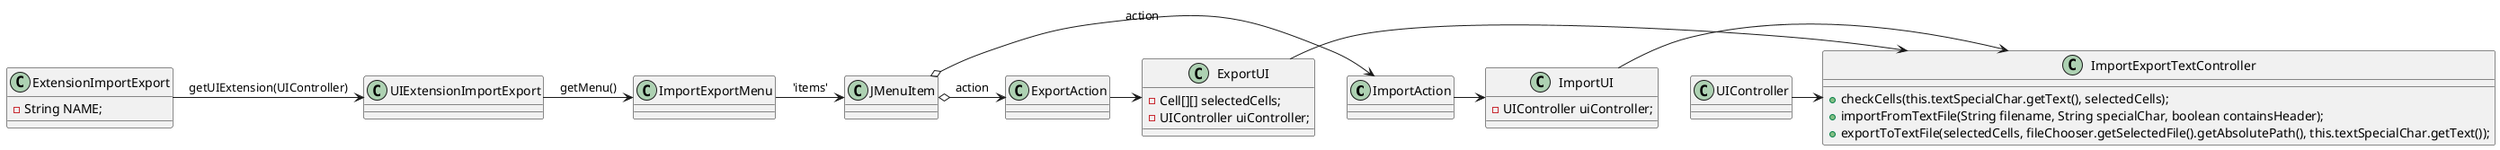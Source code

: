 @startuml ipc04.1_design_part1.png
  class ImportAction

  class ExportAction
   
  class ImportExportMenu
  class ExtensionImportExport {
    -String NAME;
  }

  class UIController
  class ImportUI{
   -UIController uiController;
  }

  class UIExtensionImportExport

  class JMenuItem

  class ExportUI{
    -Cell[][] selectedCells;
    -UIController uiController;
  }

  class ImportExportTextController{
    +checkCells(this.textSpecialChar.getText(), selectedCells);
    +importFromTextFile(String filename, String specialChar, boolean containsHeader);
    +exportToTextFile(selectedCells, fileChooser.getSelectedFile().getAbsolutePath(), this.textSpecialChar.getText());
  }

  ExtensionImportExport -> UIExtensionImportExport : getUIExtension(UIController)
  UIExtensionImportExport -> ImportExportMenu : getMenu()
  ImportExportMenu -> JMenuItem : 'items'
  JMenuItem o-> ImportAction : action
  ImportAction -> ImportUI
  UIController -> ImportExportTextController
  ImportUI -> ImportExportTextController
  JMenuItem o-> ExportAction : action
  ExportAction -> ExportUI
  ExportUI -> ImportExportTextController
@enduml
